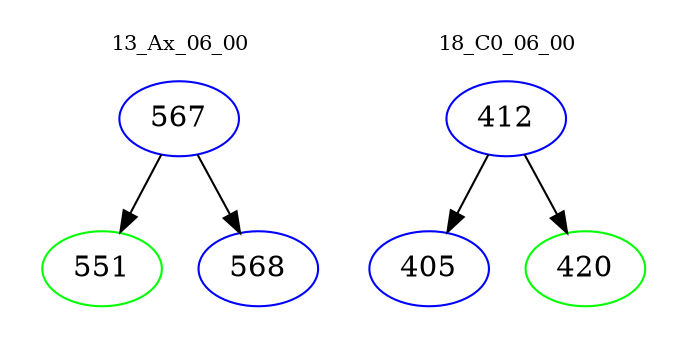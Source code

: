 digraph{
subgraph cluster_0 {
color = white
label = "13_Ax_06_00";
fontsize=10;
T0_567 [label="567", color="blue"]
T0_567 -> T0_551 [color="black"]
T0_551 [label="551", color="green"]
T0_567 -> T0_568 [color="black"]
T0_568 [label="568", color="blue"]
}
subgraph cluster_1 {
color = white
label = "18_C0_06_00";
fontsize=10;
T1_412 [label="412", color="blue"]
T1_412 -> T1_405 [color="black"]
T1_405 [label="405", color="blue"]
T1_412 -> T1_420 [color="black"]
T1_420 [label="420", color="green"]
}
}
